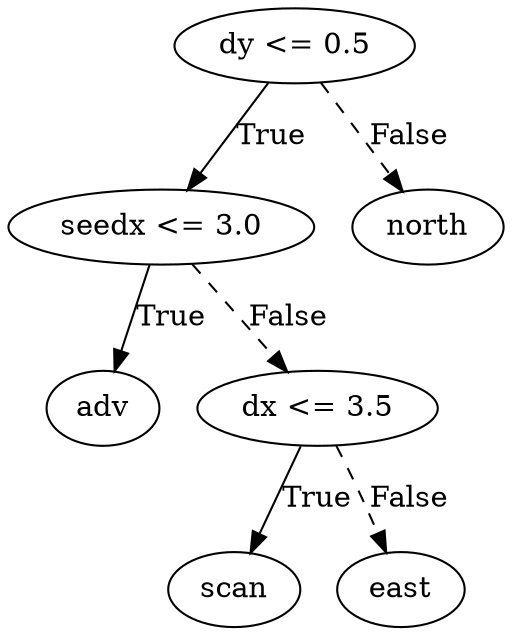 digraph {
0 [label="dy <= 0.5"];
1 [label="seedx <= 3.0"];
2 [label="adv"];
1 -> 2 [label="True"];
3 [label="dx <= 3.5"];
4 [label="scan"];
3 -> 4 [label="True"];
5 [label="east"];
3 -> 5 [style="dashed", label="False"];
1 -> 3 [style="dashed", label="False"];
0 -> 1 [label="True"];
6 [label="north"];
0 -> 6 [style="dashed", label="False"];

}